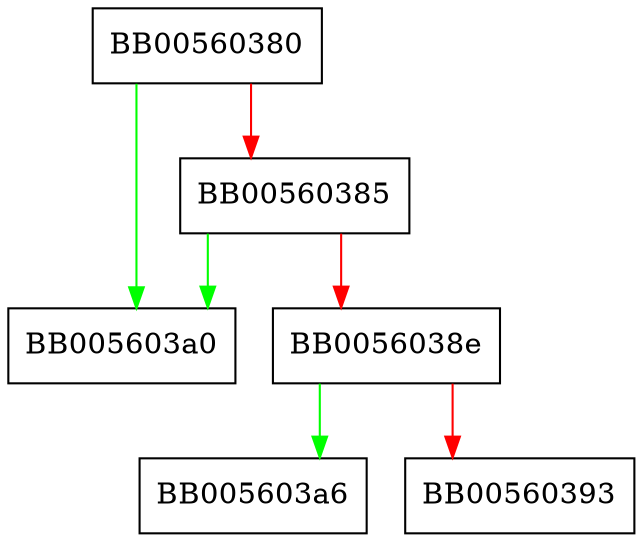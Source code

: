 digraph ossl_cmp_pkisi_check_pkifailureinfo {
  node [shape="box"];
  graph [splines=ortho];
  BB00560380 -> BB005603a0 [color="green"];
  BB00560380 -> BB00560385 [color="red"];
  BB00560385 -> BB005603a0 [color="green"];
  BB00560385 -> BB0056038e [color="red"];
  BB0056038e -> BB005603a6 [color="green"];
  BB0056038e -> BB00560393 [color="red"];
}